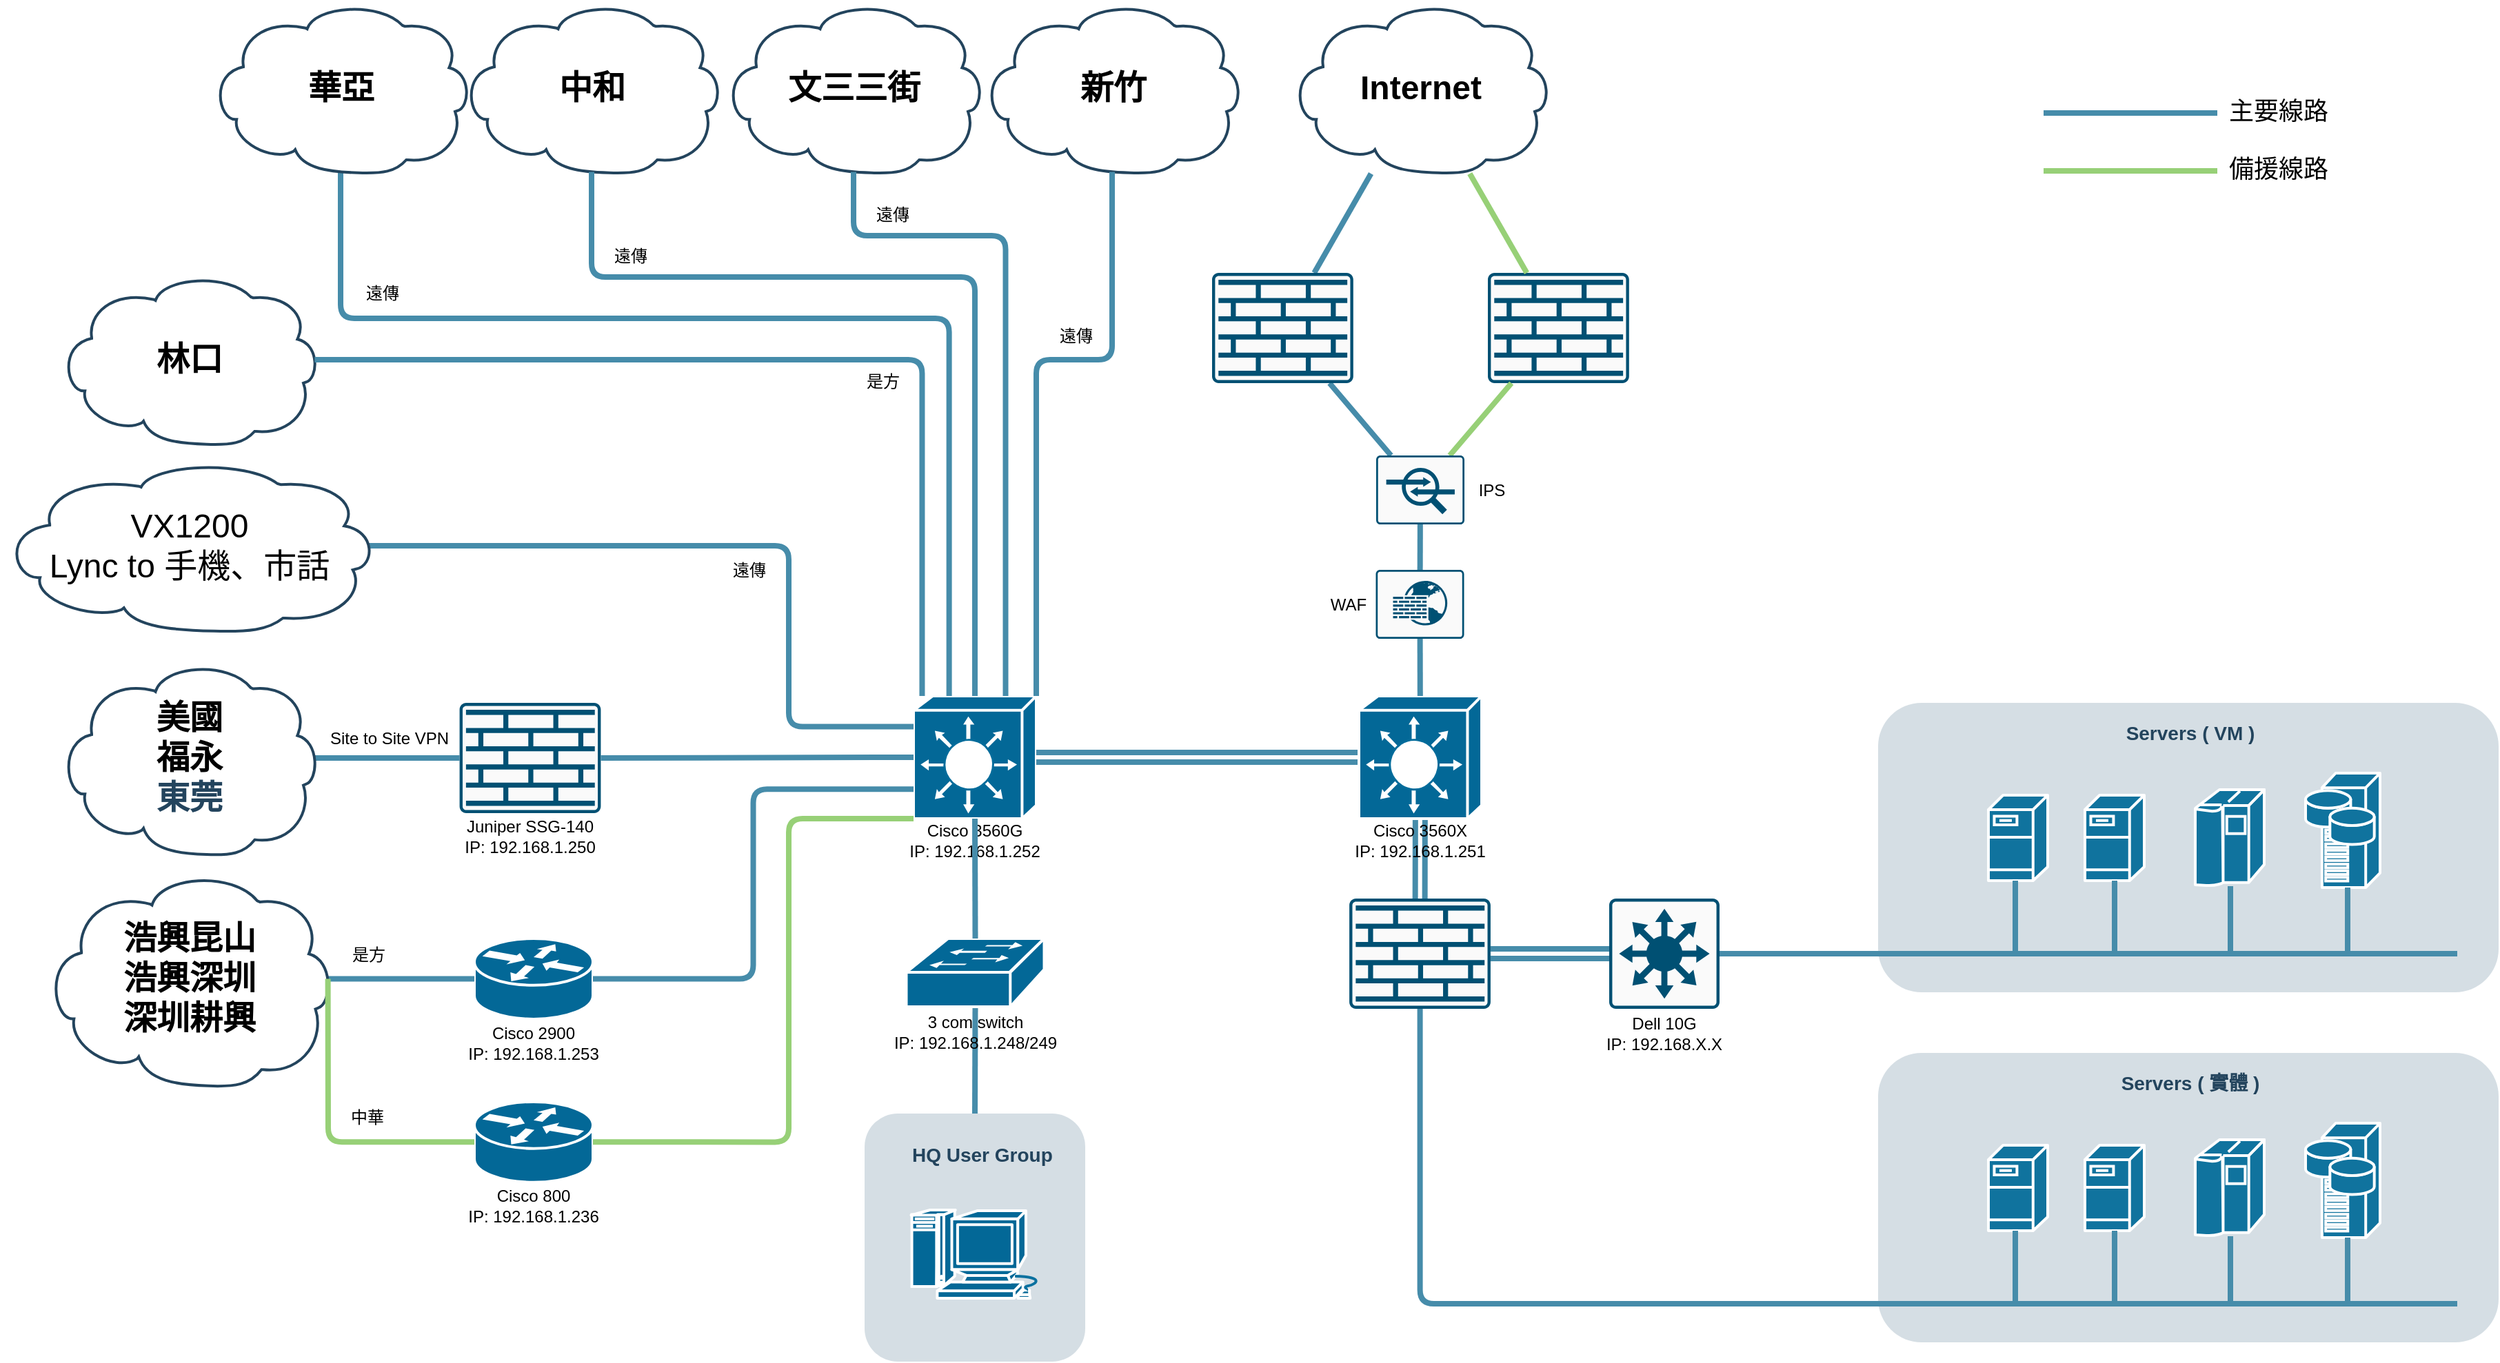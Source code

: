 <mxfile version="21.7.2" type="github">
  <diagram name="第 1 页" id="2Kp2IsGIeOANgpGV9u3z">
    <mxGraphModel dx="1937" dy="-91" grid="1" gridSize="10" guides="1" tooltips="1" connect="1" arrows="1" fold="1" page="1" pageScale="1" pageWidth="827" pageHeight="1169" math="0" shadow="0">
      <root>
        <mxCell id="0" />
        <mxCell id="1" parent="0" />
        <mxCell id="12ae3frHGvqBDCMUcqmj-1" value="" style="group" parent="1" vertex="1" connectable="0">
          <mxGeometry x="1461" y="2403" width="450" height="210" as="geometry" />
        </mxCell>
        <mxCell id="12ae3frHGvqBDCMUcqmj-2" value="" style="rounded=1;whiteSpace=wrap;html=1;strokeColor=none;fillColor=#BAC8D3;fontSize=24;fontColor=#23445D;align=center;opacity=60;" parent="12ae3frHGvqBDCMUcqmj-1" vertex="1">
          <mxGeometry width="450" height="210" as="geometry" />
        </mxCell>
        <mxCell id="12ae3frHGvqBDCMUcqmj-3" value="" style="shape=mxgraph.cisco.servers.fileserver;html=1;dashed=0;fillColor=#10739E;strokeColor=#ffffff;strokeWidth=2;verticalLabelPosition=bottom;verticalAlign=top;fontFamily=Helvetica;fontSize=36;fontColor=#FFB366" parent="12ae3frHGvqBDCMUcqmj-1" vertex="1">
          <mxGeometry x="80" y="67" width="43" height="62" as="geometry" />
        </mxCell>
        <mxCell id="12ae3frHGvqBDCMUcqmj-4" value="" style="shape=mxgraph.cisco.servers.fileserver;html=1;dashed=0;fillColor=#10739E;strokeColor=#ffffff;strokeWidth=2;verticalLabelPosition=bottom;verticalAlign=top;fontFamily=Helvetica;fontSize=36;fontColor=#FFB366" parent="12ae3frHGvqBDCMUcqmj-1" vertex="1">
          <mxGeometry x="150" y="67" width="43" height="62" as="geometry" />
        </mxCell>
        <mxCell id="12ae3frHGvqBDCMUcqmj-5" value="" style="shape=mxgraph.cisco.computers_and_peripherals.ibm_mainframe;html=1;dashed=0;fillColor=#10739E;strokeColor=#ffffff;strokeWidth=2;verticalLabelPosition=bottom;verticalAlign=top;fontFamily=Helvetica;fontSize=36;fontColor=#FFB366" parent="12ae3frHGvqBDCMUcqmj-1" vertex="1">
          <mxGeometry x="230" y="63" width="50" height="70" as="geometry" />
        </mxCell>
        <mxCell id="12ae3frHGvqBDCMUcqmj-6" value="" style="shape=mxgraph.cisco.servers.storage_server;html=1;dashed=0;fillColor=#10739E;strokeColor=#ffffff;strokeWidth=2;verticalLabelPosition=bottom;verticalAlign=top;fontFamily=Helvetica;fontSize=36;fontColor=#FFB366" parent="12ae3frHGvqBDCMUcqmj-1" vertex="1">
          <mxGeometry x="310" y="51" width="54" height="83" as="geometry" />
        </mxCell>
        <mxCell id="12ae3frHGvqBDCMUcqmj-7" value="" style="line;html=1;strokeColor=#468CAA;" parent="12ae3frHGvqBDCMUcqmj-1" vertex="1">
          <mxGeometry x="32" y="177" width="388" height="10" as="geometry" />
        </mxCell>
        <mxCell id="12ae3frHGvqBDCMUcqmj-8" value="" style="edgeStyle=elbowEdgeStyle;elbow=horizontal;endArrow=none;html=1;strokeColor=#468CAA;endFill=0;strokeWidth=4;rounded=1" parent="12ae3frHGvqBDCMUcqmj-1" source="12ae3frHGvqBDCMUcqmj-3" edge="1">
          <mxGeometry width="100" height="100" relative="1" as="geometry">
            <mxPoint x="99" y="140" as="sourcePoint" />
            <mxPoint x="99.278" y="182.083" as="targetPoint" />
          </mxGeometry>
        </mxCell>
        <mxCell id="12ae3frHGvqBDCMUcqmj-9" value="" style="edgeStyle=elbowEdgeStyle;elbow=horizontal;endArrow=none;html=1;strokeColor=#468CAA;endFill=0;strokeWidth=4;rounded=1" parent="12ae3frHGvqBDCMUcqmj-1" source="12ae3frHGvqBDCMUcqmj-4" edge="1">
          <mxGeometry width="100" height="100" relative="1" as="geometry">
            <mxPoint x="171" y="140" as="sourcePoint" />
            <mxPoint x="171.278" y="182.083" as="targetPoint" />
          </mxGeometry>
        </mxCell>
        <mxCell id="12ae3frHGvqBDCMUcqmj-10" value="" style="edgeStyle=elbowEdgeStyle;elbow=horizontal;endArrow=none;html=1;strokeColor=#468CAA;endFill=0;strokeWidth=4;rounded=1" parent="12ae3frHGvqBDCMUcqmj-1" source="12ae3frHGvqBDCMUcqmj-5" edge="1">
          <mxGeometry width="100" height="100" relative="1" as="geometry">
            <mxPoint x="255" y="140" as="sourcePoint" />
            <mxPoint x="255.278" y="182.083" as="targetPoint" />
          </mxGeometry>
        </mxCell>
        <mxCell id="12ae3frHGvqBDCMUcqmj-11" value="" style="edgeStyle=elbowEdgeStyle;elbow=horizontal;endArrow=none;html=1;strokeColor=#468CAA;endFill=0;strokeWidth=4;rounded=1" parent="12ae3frHGvqBDCMUcqmj-1" source="12ae3frHGvqBDCMUcqmj-6" edge="1">
          <mxGeometry width="100" height="100" relative="1" as="geometry">
            <mxPoint x="340" y="140" as="sourcePoint" />
            <mxPoint x="340.278" y="182.083" as="targetPoint" />
          </mxGeometry>
        </mxCell>
        <mxCell id="12ae3frHGvqBDCMUcqmj-12" value="&lt;font color=&quot;#23445d&quot;&gt;Servers ( 實體 )&lt;/font&gt;" style="rounded=1;whiteSpace=wrap;html=1;strokeColor=none;fillColor=none;fontSize=14;fontColor=#742B21;align=center;fontStyle=1" parent="12ae3frHGvqBDCMUcqmj-1" vertex="1">
          <mxGeometry x="155" y="12" width="143" height="19" as="geometry" />
        </mxCell>
        <mxCell id="12ae3frHGvqBDCMUcqmj-13" style="rounded=1;orthogonalLoop=1;jettySize=auto;html=1;exitX=0.5;exitY=0;exitDx=0;exitDy=0;entryX=0.5;entryY=0.98;entryDx=0;entryDy=0;entryPerimeter=0;strokeColor=#468CAA;strokeWidth=4;endArrow=none;endFill=0;" parent="1" source="12ae3frHGvqBDCMUcqmj-60" target="12ae3frHGvqBDCMUcqmj-56" edge="1">
          <mxGeometry relative="1" as="geometry" />
        </mxCell>
        <mxCell id="12ae3frHGvqBDCMUcqmj-14" value="" style="group" parent="1" vertex="1" connectable="0">
          <mxGeometry x="431.0" y="2149" width="105" height="112" as="geometry" />
        </mxCell>
        <mxCell id="12ae3frHGvqBDCMUcqmj-15" value="" style="sketch=0;points=[[0.015,0.015,0],[0.985,0.015,0],[0.985,0.985,0],[0.015,0.985,0],[0.25,0,0],[0.5,0,0],[0.75,0,0],[1,0.25,0],[1,0.5,0],[1,0.75,0],[0.75,1,0],[0.5,1,0],[0.25,1,0],[0,0.75,0],[0,0.5,0],[0,0.25,0]];verticalLabelPosition=bottom;html=1;verticalAlign=top;aspect=fixed;align=center;pointerEvents=1;shape=mxgraph.cisco19.rect;prIcon=firewall;fillColor=#FAFAFA;strokeColor=#005073;" parent="12ae3frHGvqBDCMUcqmj-14" vertex="1">
          <mxGeometry x="1.3" width="102.4" height="80" as="geometry" />
        </mxCell>
        <mxCell id="12ae3frHGvqBDCMUcqmj-16" value="Juniper SSG-140&lt;br&gt;IP: 192.168.1.250" style="text;html=1;strokeColor=none;fillColor=none;align=center;verticalAlign=middle;whiteSpace=wrap;rounded=0;" parent="12ae3frHGvqBDCMUcqmj-14" vertex="1">
          <mxGeometry y="82" width="105" height="30" as="geometry" />
        </mxCell>
        <mxCell id="12ae3frHGvqBDCMUcqmj-17" value="" style="group;points=[[0,0,0,0,0],[0,0.25,0,0,0],[0,0.5,0,0,0],[0,0.75,0,0,0],[0,1,0,0,0],[0.25,0,0,0,0],[0.25,1,0,0,0],[0.5,0,0,0,0],[0.5,1,0,0,0],[0.75,0,0,0,0],[0.75,1,0,0,0],[1,0,0,0,0],[1,0.25,0,0,0],[1,0.5,0,0,0],[1,0.75,0,0,0],[1,1,0,0,0]];" parent="1" vertex="1" connectable="0">
          <mxGeometry x="751" y="2144" width="110" height="120" as="geometry" />
        </mxCell>
        <mxCell id="12ae3frHGvqBDCMUcqmj-18" value="" style="shape=mxgraph.cisco.switches.layer_3_switch;sketch=0;html=1;pointerEvents=1;dashed=0;fillColor=#036897;strokeColor=#ffffff;strokeWidth=2;verticalLabelPosition=bottom;verticalAlign=top;align=center;outlineConnect=0;aspect=fixed;points=[[0,0.25,0,0,0],[0,0.5,0,0,0],[0,0.76,0,0,0],[0,1,0,0,0],[0.07,0,0,0,0],[0.29,0,0,0,0],[0.5,0,0,0,0],[0.5,1,0,0,0],[0.75,0,0,0,0],[0.95,0.94,0,0,0],[1,0,0,0,0],[1,0.5,0,0,0]];" parent="12ae3frHGvqBDCMUcqmj-17" vertex="1">
          <mxGeometry x="10.5" width="89" height="89" as="geometry" />
        </mxCell>
        <mxCell id="12ae3frHGvqBDCMUcqmj-19" value="Cisco 3560G&lt;br&gt;IP: 192.168.1.252" style="text;html=1;strokeColor=none;fillColor=none;align=center;verticalAlign=middle;whiteSpace=wrap;rounded=0;" parent="12ae3frHGvqBDCMUcqmj-17" vertex="1">
          <mxGeometry y="90" width="110" height="30" as="geometry" />
        </mxCell>
        <mxCell id="12ae3frHGvqBDCMUcqmj-20" style="rounded=1;orthogonalLoop=1;jettySize=auto;html=1;exitX=1;exitY=0.5;exitDx=0;exitDy=0;exitPerimeter=0;entryX=0;entryY=0.5;entryDx=0;entryDy=0;entryPerimeter=0;strokeColor=#468CAA;endArrow=none;endFill=0;strokeWidth=4;" parent="1" source="12ae3frHGvqBDCMUcqmj-15" target="12ae3frHGvqBDCMUcqmj-18" edge="1">
          <mxGeometry relative="1" as="geometry" />
        </mxCell>
        <mxCell id="12ae3frHGvqBDCMUcqmj-21" value="" style="group" parent="1" vertex="1" connectable="0">
          <mxGeometry x="1261" y="2291" width="90" height="113" as="geometry" />
        </mxCell>
        <mxCell id="12ae3frHGvqBDCMUcqmj-22" value="" style="sketch=0;points=[[0.015,0.015,0],[0.985,0.015,0],[0.985,0.985,0],[0.015,0.985,0],[0.25,0,0],[0.5,0,0],[0.75,0,0],[1,0.25,0],[1,0.5,0],[1,0.75,0],[0.75,1,0],[0.5,1,0],[0.25,1,0],[0,0.75,0],[0,0.5,0],[0,0.25,0]];verticalLabelPosition=bottom;html=1;verticalAlign=top;aspect=fixed;align=center;pointerEvents=1;shape=mxgraph.cisco19.rect;prIcon=l3_switch;fillColor=#FAFAFA;strokeColor=#005073;" parent="12ae3frHGvqBDCMUcqmj-21" vertex="1">
          <mxGeometry x="5" width="80" height="80" as="geometry" />
        </mxCell>
        <mxCell id="12ae3frHGvqBDCMUcqmj-23" value="Dell 10G&lt;br&gt;IP: 192.168.X.X" style="text;html=1;strokeColor=none;fillColor=none;align=center;verticalAlign=middle;whiteSpace=wrap;rounded=0;" parent="12ae3frHGvqBDCMUcqmj-21" vertex="1">
          <mxGeometry y="83" width="90" height="30" as="geometry" />
        </mxCell>
        <mxCell id="12ae3frHGvqBDCMUcqmj-24" style="rounded=1;orthogonalLoop=1;jettySize=auto;html=1;exitX=1;exitY=0.5;exitDx=0;exitDy=0;exitPerimeter=0;entryX=0;entryY=0.5;entryDx=0;entryDy=0;entryPerimeter=0;strokeWidth=4;strokeColor=#468CAA;endArrow=none;endFill=0;shape=link;" parent="1" source="12ae3frHGvqBDCMUcqmj-18" target="12ae3frHGvqBDCMUcqmj-64" edge="1">
          <mxGeometry relative="1" as="geometry" />
        </mxCell>
        <mxCell id="12ae3frHGvqBDCMUcqmj-25" style="rounded=1;orthogonalLoop=1;jettySize=auto;html=1;entryX=0;entryY=0.5;entryDx=0;entryDy=0;entryPerimeter=0;strokeColor=#468CAA;strokeWidth=4;endArrow=none;endFill=0;shape=link;" parent="1" source="32F1X-aTJd1vsy1VrPfG-17" target="12ae3frHGvqBDCMUcqmj-22" edge="1">
          <mxGeometry relative="1" as="geometry" />
        </mxCell>
        <mxCell id="12ae3frHGvqBDCMUcqmj-26" value="" style="group" parent="1" vertex="1" connectable="0">
          <mxGeometry x="436" y="2320" width="100" height="149.44" as="geometry" />
        </mxCell>
        <mxCell id="12ae3frHGvqBDCMUcqmj-27" value="" style="shape=mxgraph.cisco.routers.router;sketch=0;html=1;pointerEvents=1;dashed=0;fillColor=#036897;strokeColor=#ffffff;strokeWidth=2;verticalLabelPosition=bottom;verticalAlign=top;align=center;outlineConnect=0;aspect=fixed;" parent="12ae3frHGvqBDCMUcqmj-26" vertex="1">
          <mxGeometry x="7" width="86" height="58.44" as="geometry" />
        </mxCell>
        <mxCell id="12ae3frHGvqBDCMUcqmj-28" value="Cisco 2900&lt;br&gt;IP: 192.168.1.253" style="text;html=1;strokeColor=none;fillColor=none;align=center;verticalAlign=middle;whiteSpace=wrap;rounded=0;" parent="12ae3frHGvqBDCMUcqmj-26" vertex="1">
          <mxGeometry y="61" width="100" height="30" as="geometry" />
        </mxCell>
        <mxCell id="eVyLxdBei2JVoM4hP0GL-2" value="" style="group" parent="12ae3frHGvqBDCMUcqmj-26" vertex="1" connectable="0">
          <mxGeometry y="118.44" width="100" height="91" as="geometry" />
        </mxCell>
        <mxCell id="eVyLxdBei2JVoM4hP0GL-3" value="" style="shape=mxgraph.cisco.routers.router;sketch=0;html=1;pointerEvents=1;dashed=0;fillColor=#036897;strokeColor=#ffffff;strokeWidth=2;verticalLabelPosition=bottom;verticalAlign=top;align=center;outlineConnect=0;aspect=fixed;" parent="eVyLxdBei2JVoM4hP0GL-2" vertex="1">
          <mxGeometry x="7" width="86" height="58.44" as="geometry" />
        </mxCell>
        <mxCell id="eVyLxdBei2JVoM4hP0GL-4" value="Cisco 800&lt;br&gt;IP: 192.168.1.236" style="text;html=1;strokeColor=none;fillColor=none;align=center;verticalAlign=middle;whiteSpace=wrap;rounded=0;" parent="eVyLxdBei2JVoM4hP0GL-2" vertex="1">
          <mxGeometry y="61" width="100" height="30" as="geometry" />
        </mxCell>
        <mxCell id="12ae3frHGvqBDCMUcqmj-32" style="rounded=1;orthogonalLoop=1;jettySize=auto;html=1;exitX=1;exitY=0.5;exitDx=0;exitDy=0;exitPerimeter=0;entryX=0;entryY=0.76;entryDx=0;entryDy=0;entryPerimeter=0;strokeColor=#468CAA;strokeWidth=4;endArrow=none;endFill=0;edgeStyle=orthogonalEdgeStyle;" parent="1" source="12ae3frHGvqBDCMUcqmj-27" target="12ae3frHGvqBDCMUcqmj-18" edge="1">
          <mxGeometry relative="1" as="geometry" />
        </mxCell>
        <mxCell id="12ae3frHGvqBDCMUcqmj-33" style="rounded=1;orthogonalLoop=1;jettySize=auto;html=1;endArrow=none;endFill=0;strokeWidth=4;strokeColor=#468CAA;" parent="1" source="32F1X-aTJd1vsy1VrPfG-1" target="32F1X-aTJd1vsy1VrPfG-6" edge="1">
          <mxGeometry relative="1" as="geometry">
            <mxPoint x="1023.75" y="2017" as="sourcePoint" />
          </mxGeometry>
        </mxCell>
        <mxCell id="12ae3frHGvqBDCMUcqmj-34" value="" style="group" parent="1" vertex="1" connectable="0">
          <mxGeometry x="1461" y="2149" width="450" height="210" as="geometry" />
        </mxCell>
        <mxCell id="12ae3frHGvqBDCMUcqmj-35" value="" style="rounded=1;whiteSpace=wrap;html=1;strokeColor=none;fillColor=#BAC8D3;fontSize=24;fontColor=#23445D;align=center;opacity=60;" parent="12ae3frHGvqBDCMUcqmj-34" vertex="1">
          <mxGeometry width="450" height="210" as="geometry" />
        </mxCell>
        <mxCell id="12ae3frHGvqBDCMUcqmj-36" value="" style="shape=mxgraph.cisco.servers.fileserver;html=1;dashed=0;fillColor=#10739E;strokeColor=#ffffff;strokeWidth=2;verticalLabelPosition=bottom;verticalAlign=top;fontFamily=Helvetica;fontSize=36;fontColor=#FFB366" parent="12ae3frHGvqBDCMUcqmj-34" vertex="1">
          <mxGeometry x="80" y="67" width="43" height="62" as="geometry" />
        </mxCell>
        <mxCell id="12ae3frHGvqBDCMUcqmj-37" value="" style="shape=mxgraph.cisco.servers.fileserver;html=1;dashed=0;fillColor=#10739E;strokeColor=#ffffff;strokeWidth=2;verticalLabelPosition=bottom;verticalAlign=top;fontFamily=Helvetica;fontSize=36;fontColor=#FFB366" parent="12ae3frHGvqBDCMUcqmj-34" vertex="1">
          <mxGeometry x="150" y="67" width="43" height="62" as="geometry" />
        </mxCell>
        <mxCell id="12ae3frHGvqBDCMUcqmj-38" value="" style="shape=mxgraph.cisco.computers_and_peripherals.ibm_mainframe;html=1;dashed=0;fillColor=#10739E;strokeColor=#ffffff;strokeWidth=2;verticalLabelPosition=bottom;verticalAlign=top;fontFamily=Helvetica;fontSize=36;fontColor=#FFB366" parent="12ae3frHGvqBDCMUcqmj-34" vertex="1">
          <mxGeometry x="230" y="63" width="50" height="70" as="geometry" />
        </mxCell>
        <mxCell id="12ae3frHGvqBDCMUcqmj-39" value="" style="shape=mxgraph.cisco.servers.storage_server;html=1;dashed=0;fillColor=#10739E;strokeColor=#ffffff;strokeWidth=2;verticalLabelPosition=bottom;verticalAlign=top;fontFamily=Helvetica;fontSize=36;fontColor=#FFB366" parent="12ae3frHGvqBDCMUcqmj-34" vertex="1">
          <mxGeometry x="310" y="51" width="54" height="83" as="geometry" />
        </mxCell>
        <mxCell id="12ae3frHGvqBDCMUcqmj-40" value="" style="line;html=1;strokeColor=#468CAA;" parent="12ae3frHGvqBDCMUcqmj-34" vertex="1">
          <mxGeometry x="32" y="177" width="388" height="10" as="geometry" />
        </mxCell>
        <mxCell id="12ae3frHGvqBDCMUcqmj-41" value="" style="edgeStyle=elbowEdgeStyle;elbow=horizontal;endArrow=none;html=1;strokeColor=#468CAA;endFill=0;strokeWidth=4;rounded=1" parent="12ae3frHGvqBDCMUcqmj-34" source="12ae3frHGvqBDCMUcqmj-36" edge="1">
          <mxGeometry width="100" height="100" relative="1" as="geometry">
            <mxPoint x="99" y="140" as="sourcePoint" />
            <mxPoint x="99.278" y="182.083" as="targetPoint" />
          </mxGeometry>
        </mxCell>
        <mxCell id="12ae3frHGvqBDCMUcqmj-42" value="" style="edgeStyle=elbowEdgeStyle;elbow=horizontal;endArrow=none;html=1;strokeColor=#468CAA;endFill=0;strokeWidth=4;rounded=1" parent="12ae3frHGvqBDCMUcqmj-34" source="12ae3frHGvqBDCMUcqmj-37" edge="1">
          <mxGeometry width="100" height="100" relative="1" as="geometry">
            <mxPoint x="171" y="140" as="sourcePoint" />
            <mxPoint x="171.278" y="182.083" as="targetPoint" />
          </mxGeometry>
        </mxCell>
        <mxCell id="12ae3frHGvqBDCMUcqmj-43" value="" style="edgeStyle=elbowEdgeStyle;elbow=horizontal;endArrow=none;html=1;strokeColor=#468CAA;endFill=0;strokeWidth=4;rounded=1" parent="12ae3frHGvqBDCMUcqmj-34" source="12ae3frHGvqBDCMUcqmj-38" edge="1">
          <mxGeometry width="100" height="100" relative="1" as="geometry">
            <mxPoint x="255" y="140" as="sourcePoint" />
            <mxPoint x="255.278" y="182.083" as="targetPoint" />
          </mxGeometry>
        </mxCell>
        <mxCell id="12ae3frHGvqBDCMUcqmj-44" value="" style="edgeStyle=elbowEdgeStyle;elbow=horizontal;endArrow=none;html=1;strokeColor=#468CAA;endFill=0;strokeWidth=4;rounded=1" parent="12ae3frHGvqBDCMUcqmj-34" source="12ae3frHGvqBDCMUcqmj-39" edge="1">
          <mxGeometry width="100" height="100" relative="1" as="geometry">
            <mxPoint x="340" y="140" as="sourcePoint" />
            <mxPoint x="340.278" y="182.083" as="targetPoint" />
          </mxGeometry>
        </mxCell>
        <mxCell id="12ae3frHGvqBDCMUcqmj-45" value="&lt;font color=&quot;#23445d&quot;&gt;Servers ( VM )&lt;/font&gt;" style="rounded=1;whiteSpace=wrap;html=1;strokeColor=none;fillColor=none;fontSize=14;fontColor=#742B21;align=center;fontStyle=1" parent="12ae3frHGvqBDCMUcqmj-34" vertex="1">
          <mxGeometry x="155" y="12" width="143" height="19" as="geometry" />
        </mxCell>
        <mxCell id="12ae3frHGvqBDCMUcqmj-46" style="rounded=1;orthogonalLoop=1;jettySize=auto;html=1;entryX=0;entryY=0.5;entryDx=0;entryDy=0;entryPerimeter=0;strokeWidth=4;strokeColor=#468CAA;edgeStyle=orthogonalEdgeStyle;endArrow=none;endFill=0;" parent="1" source="12ae3frHGvqBDCMUcqmj-22" target="12ae3frHGvqBDCMUcqmj-40" edge="1">
          <mxGeometry relative="1" as="geometry" />
        </mxCell>
        <mxCell id="12ae3frHGvqBDCMUcqmj-47" style="rounded=1;orthogonalLoop=1;jettySize=auto;html=1;entryX=0.29;entryY=0;entryDx=0;entryDy=0;entryPerimeter=0;strokeColor=#468CAA;strokeWidth=4;endArrow=none;endFill=0;exitX=0.5;exitY=0.99;exitDx=0;exitDy=0;exitPerimeter=0;edgeStyle=elbowEdgeStyle;elbow=vertical;" parent="1" source="FHWAyMyx4tsviVWadhPC-7" target="12ae3frHGvqBDCMUcqmj-18" edge="1">
          <mxGeometry relative="1" as="geometry">
            <mxPoint x="791" y="1850" as="sourcePoint" />
            <Array as="points">
              <mxPoint x="631" y="1870" />
            </Array>
          </mxGeometry>
        </mxCell>
        <mxCell id="12ae3frHGvqBDCMUcqmj-49" value="&lt;p style=&quot;margin-top: 0pt; margin-bottom: 0pt; margin-left: 0in; direction: ltr; unicode-bidi: embed; word-break: normal; font-size: 23px;&quot;&gt;&lt;/p&gt;&lt;p style=&quot;margin-top: 0pt; margin-bottom: 0pt; margin-left: 0in; direction: ltr; unicode-bidi: embed; word-break: normal;&quot;&gt;&lt;span style=&quot;background-color: initial; font-size: 18pt; color: rgb(0, 0, 0);&quot;&gt;林口&lt;/span&gt;&lt;br&gt;&lt;/p&gt;" style="shape=mxgraph.cisco.storage.cloud;html=1;dashed=0;strokeColor=#23445D;fillColor=#ffffff;strokeWidth=2;fontFamily=Helvetica;fontSize=24;fontColor=#23445D;align=center;fontStyle=1" parent="1" vertex="1">
          <mxGeometry x="141" y="1837" width="190" height="125" as="geometry" />
        </mxCell>
        <mxCell id="12ae3frHGvqBDCMUcqmj-50" style="rounded=1;orthogonalLoop=1;jettySize=auto;html=1;entryX=0.98;entryY=0.5;entryDx=0;entryDy=0;entryPerimeter=0;strokeColor=#468CAA;strokeWidth=4;endArrow=none;endFill=0;exitX=0.07;exitY=0;exitDx=0;exitDy=0;exitPerimeter=0;edgeStyle=elbowEdgeStyle;elbow=vertical;" parent="1" edge="1">
          <mxGeometry relative="1" as="geometry">
            <mxPoint x="767.73" y="2144" as="sourcePoint" />
            <mxPoint x="327.2" y="1899.5" as="targetPoint" />
            <Array as="points">
              <mxPoint x="561" y="1900" />
            </Array>
          </mxGeometry>
        </mxCell>
        <mxCell id="12ae3frHGvqBDCMUcqmj-51" value="&lt;p style=&quot;margin-top: 0pt; margin-bottom: 0pt; margin-left: 0in; direction: ltr; unicode-bidi: embed; word-break: normal; font-size: 24px;&quot;&gt;&lt;br&gt;&lt;/p&gt;" style="text;html=1;align=center;verticalAlign=middle;resizable=0;points=[];autosize=1;strokeColor=none;fillColor=none;" parent="1" vertex="1">
          <mxGeometry x="810.5" y="2320" width="20" height="40" as="geometry" />
        </mxCell>
        <mxCell id="12ae3frHGvqBDCMUcqmj-52" style="rounded=1;orthogonalLoop=1;jettySize=auto;html=1;strokeColor=#468CAA;strokeWidth=4;endArrow=none;endFill=0;shape=link;" parent="1" source="32F1X-aTJd1vsy1VrPfG-17" target="12ae3frHGvqBDCMUcqmj-64" edge="1">
          <mxGeometry relative="1" as="geometry">
            <mxPoint x="1211" y="2310" as="sourcePoint" />
          </mxGeometry>
        </mxCell>
        <mxCell id="12ae3frHGvqBDCMUcqmj-53" style="rounded=1;orthogonalLoop=1;jettySize=auto;html=1;exitX=0.98;exitY=0.5;exitDx=0;exitDy=0;exitPerimeter=0;strokeColor=#468CAA;strokeWidth=4;endArrow=none;endFill=0;edgeStyle=orthogonalEdgeStyle;entryX=0;entryY=0.25;entryDx=0;entryDy=0;entryPerimeter=0;" parent="1" source="12ae3frHGvqBDCMUcqmj-54" target="12ae3frHGvqBDCMUcqmj-18" edge="1">
          <mxGeometry relative="1" as="geometry">
            <mxPoint x="661" y="2130" as="targetPoint" />
            <Array as="points">
              <mxPoint x="671" y="2035" />
              <mxPoint x="671" y="2166" />
            </Array>
          </mxGeometry>
        </mxCell>
        <mxCell id="12ae3frHGvqBDCMUcqmj-54" value="&lt;p style=&quot;margin-top: 0pt; margin-bottom: 0pt; margin-left: 0in; direction: ltr; unicode-bidi: embed; word-break: normal; font-size: 23px;&quot;&gt;&lt;/p&gt;&lt;p style=&quot;border-color: var(--border-color); color: rgb(0, 0, 0); font-weight: 400; margin-top: 0pt; margin-bottom: 0pt; margin-left: 0in; direction: ltr; unicode-bidi: embed; word-break: normal;&quot;&gt;&lt;font style=&quot;border-color: var(--border-color);&quot;&gt;VX1200&lt;/font&gt;&lt;/p&gt;&lt;p style=&quot;border-color: var(--border-color); color: rgb(0, 0, 0); font-weight: 400; margin-top: 0pt; margin-bottom: 0pt; margin-left: 0in; direction: ltr; unicode-bidi: embed; word-break: normal;&quot;&gt;&lt;font style=&quot;border-color: var(--border-color);&quot;&gt;Lync to&amp;nbsp;&lt;span style=&quot;border-color: var(--border-color); font-family: 微軟正黑體;&quot;&gt;手機、市話&lt;/span&gt;&lt;/font&gt;&lt;/p&gt;" style="shape=mxgraph.cisco.storage.cloud;html=1;dashed=0;strokeColor=#23445D;fillColor=#ffffff;strokeWidth=2;fontFamily=Helvetica;fontSize=24;fontColor=#23445D;align=center;fontStyle=1" parent="1" vertex="1">
          <mxGeometry x="100" y="1972.5" width="272" height="125" as="geometry" />
        </mxCell>
        <mxCell id="12ae3frHGvqBDCMUcqmj-55" value="" style="group" parent="1" vertex="1" connectable="0">
          <mxGeometry x="744" y="2320" width="124.5" height="83" as="geometry" />
        </mxCell>
        <mxCell id="12ae3frHGvqBDCMUcqmj-56" value="" style="shape=mxgraph.cisco.switches.workgroup_switch;sketch=0;html=1;pointerEvents=1;dashed=0;fillColor=#036897;strokeColor=#ffffff;strokeWidth=2;verticalLabelPosition=bottom;verticalAlign=top;align=center;outlineConnect=0;aspect=fixed;" parent="12ae3frHGvqBDCMUcqmj-55" vertex="1">
          <mxGeometry x="12.25" width="100" height="49.5" as="geometry" />
        </mxCell>
        <mxCell id="12ae3frHGvqBDCMUcqmj-57" value="3 com switch&lt;br style=&quot;font-size: 12px;&quot;&gt;IP: 192.168.1.248/249" style="text;html=1;strokeColor=none;fillColor=none;align=center;verticalAlign=middle;whiteSpace=wrap;rounded=0;fontSize=12;" parent="12ae3frHGvqBDCMUcqmj-55" vertex="1">
          <mxGeometry y="53" width="124.5" height="30" as="geometry" />
        </mxCell>
        <mxCell id="12ae3frHGvqBDCMUcqmj-58" style="rounded=1;orthogonalLoop=1;jettySize=auto;html=1;exitX=0.5;exitY=0;exitDx=0;exitDy=0;exitPerimeter=0;entryX=0.5;entryY=1;entryDx=0;entryDy=0;entryPerimeter=0;strokeColor=#468CAA;strokeWidth=4;endArrow=none;endFill=0;" parent="1" source="12ae3frHGvqBDCMUcqmj-56" target="12ae3frHGvqBDCMUcqmj-18" edge="1">
          <mxGeometry relative="1" as="geometry" />
        </mxCell>
        <mxCell id="12ae3frHGvqBDCMUcqmj-59" value="" style="group" parent="1" vertex="1" connectable="0">
          <mxGeometry x="726" y="2447" width="160" height="180" as="geometry" />
        </mxCell>
        <mxCell id="12ae3frHGvqBDCMUcqmj-60" value="" style="rounded=1;whiteSpace=wrap;html=1;strokeColor=none;fillColor=#BAC8D3;fontSize=24;fontColor=#23445D;align=center;opacity=60;" parent="12ae3frHGvqBDCMUcqmj-59" vertex="1">
          <mxGeometry width="160" height="180" as="geometry" />
        </mxCell>
        <mxCell id="12ae3frHGvqBDCMUcqmj-61" value="&lt;font color=&quot;#23445d&quot;&gt;&amp;nbsp;HQ User Group&lt;/font&gt;" style="rounded=1;whiteSpace=wrap;html=1;strokeColor=none;fillColor=none;fontSize=14;fontColor=#742B21;align=center;fontStyle=1" parent="12ae3frHGvqBDCMUcqmj-59" vertex="1">
          <mxGeometry x="11.75" y="20" width="143" height="19" as="geometry" />
        </mxCell>
        <mxCell id="12ae3frHGvqBDCMUcqmj-62" value="" style="shape=mxgraph.cisco.computers_and_peripherals.macintosh;sketch=0;html=1;pointerEvents=1;dashed=0;fillColor=#036897;strokeColor=#ffffff;strokeWidth=2;verticalLabelPosition=bottom;verticalAlign=top;align=center;outlineConnect=0;" parent="12ae3frHGvqBDCMUcqmj-59" vertex="1">
          <mxGeometry x="33.75" y="70" width="99" height="64" as="geometry" />
        </mxCell>
        <mxCell id="12ae3frHGvqBDCMUcqmj-63" value="" style="group" parent="1" vertex="1" connectable="0">
          <mxGeometry x="1074" y="2144" width="110" height="120" as="geometry" />
        </mxCell>
        <mxCell id="12ae3frHGvqBDCMUcqmj-64" value="" style="shape=mxgraph.cisco.switches.layer_3_switch;sketch=0;html=1;pointerEvents=1;dashed=0;fillColor=#036897;strokeColor=#ffffff;strokeWidth=2;verticalLabelPosition=bottom;verticalAlign=top;align=center;outlineConnect=0;aspect=fixed;" parent="12ae3frHGvqBDCMUcqmj-63" vertex="1">
          <mxGeometry x="10.5" width="89" height="89" as="geometry" />
        </mxCell>
        <mxCell id="12ae3frHGvqBDCMUcqmj-65" value="Cisco 3560X&lt;br&gt;IP: 192.168.1.251" style="text;html=1;strokeColor=none;fillColor=none;align=center;verticalAlign=middle;whiteSpace=wrap;rounded=0;" parent="12ae3frHGvqBDCMUcqmj-63" vertex="1">
          <mxGeometry y="90" width="110" height="30" as="geometry" />
        </mxCell>
        <mxCell id="12ae3frHGvqBDCMUcqmj-66" style="rounded=1;orthogonalLoop=1;jettySize=auto;html=1;exitX=0.98;exitY=0.5;exitDx=0;exitDy=0;exitPerimeter=0;entryX=0;entryY=0.5;entryDx=0;entryDy=0;entryPerimeter=0;strokeColor=#468CAA;strokeWidth=4;endArrow=none;endFill=0;" parent="1" source="12ae3frHGvqBDCMUcqmj-67" target="12ae3frHGvqBDCMUcqmj-15" edge="1">
          <mxGeometry relative="1" as="geometry" />
        </mxCell>
        <mxCell id="12ae3frHGvqBDCMUcqmj-67" value="&lt;p style=&quot;margin-top: 0pt; margin-bottom: 0pt; margin-left: 0in; direction: ltr; unicode-bidi: embed; word-break: normal; font-size: 23px;&quot;&gt;&lt;/p&gt;&lt;p style=&quot;margin-top: 0pt; margin-bottom: 0pt; margin-left: 0in; direction: ltr; unicode-bidi: embed; word-break: normal;&quot;&gt;&lt;span style=&quot;font-size: 18pt; color: rgb(0, 0, 0); background-color: initial;&quot;&gt;美國&lt;/span&gt;&lt;br&gt;&lt;/p&gt;&lt;p style=&quot;margin-top: 0pt; margin-bottom: 0pt; margin-left: 0in; direction: ltr; unicode-bidi: embed; word-break: normal;&quot;&gt;&lt;span style=&quot;color: rgb(0, 0, 0); font-size: 18pt; background-color: initial;&quot;&gt;福永&lt;/span&gt;&lt;font color=&quot;#000000&quot;&gt;&lt;br&gt;&lt;/font&gt;&lt;/p&gt;&lt;p style=&quot;margin-top: 0pt; margin-bottom: 0pt; margin-left: 0in; direction: ltr; unicode-bidi: embed; word-break: normal;&quot;&gt;東莞&lt;span style=&quot;color: rgb(0, 0, 0); font-size: 18pt; background-color: initial;&quot;&gt;&lt;br&gt;&lt;/span&gt;&lt;/p&gt;" style="shape=mxgraph.cisco.storage.cloud;html=1;dashed=0;strokeColor=#23445D;fillColor=#ffffff;strokeWidth=2;fontFamily=Helvetica;fontSize=24;fontColor=#23445D;align=center;fontStyle=1" parent="1" vertex="1">
          <mxGeometry x="141" y="2118.25" width="190" height="141.5" as="geometry" />
        </mxCell>
        <mxCell id="12ae3frHGvqBDCMUcqmj-68" style="rounded=1;orthogonalLoop=1;jettySize=auto;html=1;exitX=0.98;exitY=0.5;exitDx=0;exitDy=0;exitPerimeter=0;entryX=0;entryY=0.5;entryDx=0;entryDy=0;entryPerimeter=0;endArrow=none;endFill=0;strokeColor=#468CAA;strokeWidth=4;" parent="1" source="12ae3frHGvqBDCMUcqmj-69" target="12ae3frHGvqBDCMUcqmj-27" edge="1">
          <mxGeometry relative="1" as="geometry" />
        </mxCell>
        <mxCell id="12ae3frHGvqBDCMUcqmj-69" value="&lt;p style=&quot;margin-top: 0pt; margin-bottom: 0pt; margin-left: 0in; direction: ltr; unicode-bidi: embed; word-break: normal; font-size: 23px;&quot;&gt;&lt;/p&gt;&lt;p style=&quot;margin-top: 0pt; margin-bottom: 0pt; margin-left: 0in; direction: ltr; unicode-bidi: embed; word-break: normal;&quot;&gt;&lt;font style=&quot;background-color: initial;&quot; color=&quot;#000000&quot;&gt;&lt;span style=&quot;font-size: 18pt; font-family: 微軟正黑體;&quot;&gt;浩興昆山&lt;/span&gt;&lt;/font&gt;&lt;br&gt;&lt;/p&gt;&lt;p style=&quot;margin-top: 0pt; margin-bottom: 0pt; margin-left: 0in; direction: ltr; unicode-bidi: embed; word-break: normal;&quot;&gt;&lt;span style=&quot;font-family: 微軟正黑體; font-size: 18pt; color: rgb(0, 0, 0); background-color: initial;&quot;&gt;浩興深圳&lt;/span&gt;&lt;/p&gt;&lt;p style=&quot;margin-top: 0pt; margin-bottom: 0pt; margin-left: 0in; direction: ltr; unicode-bidi: embed; word-break: normal;&quot;&gt;&lt;span style=&quot;color: rgb(0, 0, 0); background-color: initial; font-size: 18pt; font-family: 微軟正黑體;&quot;&gt;深圳耕興&lt;/span&gt;&lt;br&gt;&lt;/p&gt;" style="shape=mxgraph.cisco.storage.cloud;html=1;dashed=0;strokeColor=#23445D;fillColor=#ffffff;strokeWidth=2;fontFamily=Helvetica;fontSize=24;fontColor=#23445D;align=center;fontStyle=1" parent="1" vertex="1">
          <mxGeometry x="131" y="2270.73" width="210" height="156.97" as="geometry" />
        </mxCell>
        <mxCell id="12ae3frHGvqBDCMUcqmj-72" value="&lt;p style=&quot;margin-top: 0pt; margin-bottom: 0pt; margin-left: 0in; direction: ltr; unicode-bidi: embed; word-break: normal; font-size: 23px;&quot;&gt;&lt;/p&gt;&lt;p style=&quot;margin-top: 0pt; margin-bottom: 0pt; margin-left: 0in; direction: ltr; unicode-bidi: embed; word-break: normal;&quot;&gt;&lt;font color=&quot;#000000&quot;&gt;Internet&lt;/font&gt;&lt;/p&gt;" style="shape=mxgraph.cisco.storage.cloud;html=1;dashed=0;strokeColor=#23445D;fillColor=#ffffff;strokeWidth=2;fontFamily=Helvetica;fontSize=24;fontColor=#23445D;align=center;fontStyle=1" parent="1" vertex="1">
          <mxGeometry x="1034" y="1640" width="190" height="125" as="geometry" />
        </mxCell>
        <mxCell id="12ae3frHGvqBDCMUcqmj-77" style="rounded=1;orthogonalLoop=1;jettySize=auto;html=1;endArrow=none;endFill=0;strokeColor=#468CAA;strokeWidth=4;" parent="1" source="32F1X-aTJd1vsy1VrPfG-1" target="12ae3frHGvqBDCMUcqmj-72" edge="1">
          <mxGeometry relative="1" as="geometry">
            <mxPoint x="1829.8" y="1972.21" as="sourcePoint" />
          </mxGeometry>
        </mxCell>
        <mxCell id="eVyLxdBei2JVoM4hP0GL-5" style="rounded=1;orthogonalLoop=1;jettySize=auto;html=1;exitX=1;exitY=0.5;exitDx=0;exitDy=0;exitPerimeter=0;strokeColor=#97D077;strokeWidth=4;endArrow=none;endFill=0;edgeStyle=orthogonalEdgeStyle;entryX=0;entryY=1;entryDx=0;entryDy=0;entryPerimeter=0;" parent="1" source="eVyLxdBei2JVoM4hP0GL-3" target="12ae3frHGvqBDCMUcqmj-18" edge="1">
          <mxGeometry relative="1" as="geometry">
            <mxPoint x="539" y="2359" as="sourcePoint" />
            <mxPoint x="731" y="2250" as="targetPoint" />
            <Array as="points">
              <mxPoint x="671" y="2468" />
              <mxPoint x="671" y="2233" />
            </Array>
          </mxGeometry>
        </mxCell>
        <mxCell id="eVyLxdBei2JVoM4hP0GL-6" style="rounded=1;orthogonalLoop=1;jettySize=auto;html=1;exitX=0.98;exitY=0.5;exitDx=0;exitDy=0;exitPerimeter=0;entryX=0;entryY=0.5;entryDx=0;entryDy=0;entryPerimeter=0;endArrow=none;endFill=0;strokeColor=#97D077;strokeWidth=4;edgeStyle=elbowEdgeStyle;" parent="1" source="12ae3frHGvqBDCMUcqmj-69" target="eVyLxdBei2JVoM4hP0GL-3" edge="1">
          <mxGeometry relative="1" as="geometry">
            <mxPoint x="320" y="2366" as="sourcePoint" />
            <mxPoint x="453" y="2359" as="targetPoint" />
            <Array as="points">
              <mxPoint x="337" y="2410" />
            </Array>
          </mxGeometry>
        </mxCell>
        <mxCell id="eVyLxdBei2JVoM4hP0GL-11" value="" style="group" parent="1" vertex="1" connectable="0">
          <mxGeometry x="1581" y="1742" width="220" height="40" as="geometry" />
        </mxCell>
        <mxCell id="eVyLxdBei2JVoM4hP0GL-7" style="rounded=1;orthogonalLoop=1;jettySize=auto;html=1;entryX=0;entryY=0.5;entryDx=0;entryDy=0;entryPerimeter=0;endArrow=none;endFill=0;strokeColor=#97D077;strokeWidth=4;" parent="eVyLxdBei2JVoM4hP0GL-11" edge="1">
          <mxGeometry relative="1" as="geometry">
            <mxPoint y="21" as="sourcePoint" />
            <mxPoint x="126" y="21" as="targetPoint" />
          </mxGeometry>
        </mxCell>
        <mxCell id="eVyLxdBei2JVoM4hP0GL-8" value="&lt;font style=&quot;font-size: 18px;&quot;&gt;備援線路&lt;/font&gt;" style="text;html=1;align=center;verticalAlign=middle;resizable=0;points=[];autosize=1;strokeColor=none;fillColor=none;" parent="eVyLxdBei2JVoM4hP0GL-11" vertex="1">
          <mxGeometry x="120" width="100" height="40" as="geometry" />
        </mxCell>
        <mxCell id="eVyLxdBei2JVoM4hP0GL-12" value="" style="group" parent="1" vertex="1" connectable="0">
          <mxGeometry x="1581" y="1700" width="220" height="40" as="geometry" />
        </mxCell>
        <mxCell id="eVyLxdBei2JVoM4hP0GL-13" style="rounded=1;orthogonalLoop=1;jettySize=auto;html=1;entryX=0;entryY=0.5;entryDx=0;entryDy=0;entryPerimeter=0;endArrow=none;endFill=0;strokeColor=#468CAA;strokeWidth=4;" parent="eVyLxdBei2JVoM4hP0GL-12" edge="1">
          <mxGeometry relative="1" as="geometry">
            <mxPoint y="21" as="sourcePoint" />
            <mxPoint x="126" y="21" as="targetPoint" />
          </mxGeometry>
        </mxCell>
        <mxCell id="eVyLxdBei2JVoM4hP0GL-14" value="&lt;font style=&quot;font-size: 18px;&quot;&gt;主要線路&lt;/font&gt;" style="text;html=1;align=center;verticalAlign=middle;resizable=0;points=[];autosize=1;strokeColor=none;fillColor=none;" parent="eVyLxdBei2JVoM4hP0GL-12" vertex="1">
          <mxGeometry x="120" width="100" height="40" as="geometry" />
        </mxCell>
        <mxCell id="FHWAyMyx4tsviVWadhPC-5" value="Site to Site VPN" style="text;html=1;align=center;verticalAlign=middle;resizable=0;points=[];autosize=1;strokeColor=none;fillColor=none;" parent="1" vertex="1">
          <mxGeometry x="326" y="2160" width="110" height="30" as="geometry" />
        </mxCell>
        <mxCell id="FHWAyMyx4tsviVWadhPC-7" value="&lt;p style=&quot;margin-top: 0pt; margin-bottom: 0pt; margin-left: 0in; direction: ltr; unicode-bidi: embed; word-break: normal; font-size: 23px;&quot;&gt;&lt;/p&gt;&lt;p style=&quot;margin-top: 0pt; margin-bottom: 0pt; margin-left: 0in; direction: ltr; unicode-bidi: embed; word-break: normal;&quot;&gt;&lt;font color=&quot;#000000&quot;&gt;華亞&lt;/font&gt;&lt;/p&gt;" style="shape=mxgraph.cisco.storage.cloud;html=1;dashed=0;strokeColor=#23445D;fillColor=#ffffff;strokeWidth=2;fontFamily=Helvetica;fontSize=24;fontColor=#23445D;align=center;fontStyle=1" parent="1" vertex="1">
          <mxGeometry x="251" y="1640" width="190" height="125" as="geometry" />
        </mxCell>
        <mxCell id="FHWAyMyx4tsviVWadhPC-8" value="&lt;p style=&quot;margin-top: 0pt; margin-bottom: 0pt; margin-left: 0in; direction: ltr; unicode-bidi: embed; word-break: normal; font-size: 23px;&quot;&gt;&lt;/p&gt;&lt;p style=&quot;margin-top: 0pt; margin-bottom: 0pt; margin-left: 0in; direction: ltr; unicode-bidi: embed; word-break: normal;&quot;&gt;&lt;font color=&quot;#000000&quot;&gt;中和&lt;/font&gt;&lt;/p&gt;" style="shape=mxgraph.cisco.storage.cloud;html=1;dashed=0;strokeColor=#23445D;fillColor=#ffffff;strokeWidth=2;fontFamily=Helvetica;fontSize=24;fontColor=#23445D;align=center;fontStyle=1" parent="1" vertex="1">
          <mxGeometry x="433" y="1640" width="190" height="125" as="geometry" />
        </mxCell>
        <mxCell id="FHWAyMyx4tsviVWadhPC-9" value="&lt;p style=&quot;margin-top: 0pt; margin-bottom: 0pt; margin-left: 0in; direction: ltr; unicode-bidi: embed; word-break: normal; font-size: 23px;&quot;&gt;&lt;/p&gt;&lt;p style=&quot;margin-top: 0pt; margin-bottom: 0pt; margin-left: 0in; direction: ltr; unicode-bidi: embed; word-break: normal;&quot;&gt;&lt;span style=&quot;background-color: initial; font-size: 18pt; color: rgb(0, 0, 0);&quot;&gt;文三三街&lt;/span&gt;&lt;br&gt;&lt;/p&gt;" style="shape=mxgraph.cisco.storage.cloud;html=1;dashed=0;strokeColor=#23445D;fillColor=#ffffff;strokeWidth=2;fontFamily=Helvetica;fontSize=24;fontColor=#23445D;align=center;fontStyle=1" parent="1" vertex="1">
          <mxGeometry x="623" y="1640" width="190" height="125" as="geometry" />
        </mxCell>
        <mxCell id="FHWAyMyx4tsviVWadhPC-10" value="&lt;p style=&quot;margin-top: 0pt; margin-bottom: 0pt; margin-left: 0in; direction: ltr; unicode-bidi: embed; word-break: normal; font-size: 23px;&quot;&gt;&lt;/p&gt;&lt;p style=&quot;margin-top: 0pt; margin-bottom: 0pt; margin-left: 0in; direction: ltr; unicode-bidi: embed; word-break: normal;&quot;&gt;&lt;span style=&quot;background-color: initial; font-size: 18pt; color: rgb(0, 0, 0);&quot;&gt;新竹&lt;/span&gt;&lt;br&gt;&lt;/p&gt;" style="shape=mxgraph.cisco.storage.cloud;html=1;dashed=0;strokeColor=#23445D;fillColor=#ffffff;strokeWidth=2;fontFamily=Helvetica;fontSize=24;fontColor=#23445D;align=center;fontStyle=1" parent="1" vertex="1">
          <mxGeometry x="810.5" y="1640" width="190" height="125" as="geometry" />
        </mxCell>
        <mxCell id="FHWAyMyx4tsviVWadhPC-11" style="rounded=1;orthogonalLoop=1;jettySize=auto;html=1;exitX=0.5;exitY=0.99;exitDx=0;exitDy=0;exitPerimeter=0;entryX=0.5;entryY=0;entryDx=0;entryDy=0;entryPerimeter=0;strokeColor=#468CAA;strokeWidth=4;endArrow=none;endFill=0;edgeStyle=elbowEdgeStyle;elbow=vertical;" parent="1" source="FHWAyMyx4tsviVWadhPC-8" target="12ae3frHGvqBDCMUcqmj-18" edge="1">
          <mxGeometry relative="1" as="geometry">
            <mxPoint x="991.8" y="1795.0" as="sourcePoint" />
            <mxPoint x="851" y="2136" as="targetPoint" />
            <Array as="points">
              <mxPoint x="721" y="1840" />
            </Array>
          </mxGeometry>
        </mxCell>
        <mxCell id="FHWAyMyx4tsviVWadhPC-12" style="rounded=1;orthogonalLoop=1;jettySize=auto;html=1;exitX=0.5;exitY=0.99;exitDx=0;exitDy=0;exitPerimeter=0;entryX=0.75;entryY=0;entryDx=0;entryDy=0;entryPerimeter=0;strokeColor=#468CAA;strokeWidth=4;endArrow=none;endFill=0;edgeStyle=elbowEdgeStyle;elbow=vertical;" parent="1" source="FHWAyMyx4tsviVWadhPC-9" target="12ae3frHGvqBDCMUcqmj-18" edge="1">
          <mxGeometry relative="1" as="geometry">
            <mxPoint x="1051.8" y="1803.0" as="sourcePoint" />
            <mxPoint x="911" y="2144" as="targetPoint" />
            <Array as="points">
              <mxPoint x="771" y="1810" />
            </Array>
          </mxGeometry>
        </mxCell>
        <mxCell id="FHWAyMyx4tsviVWadhPC-13" style="rounded=1;orthogonalLoop=1;jettySize=auto;html=1;exitX=0.5;exitY=0.99;exitDx=0;exitDy=0;exitPerimeter=0;entryX=1;entryY=0;entryDx=0;entryDy=0;entryPerimeter=0;strokeColor=#468CAA;strokeWidth=4;endArrow=none;endFill=0;edgeStyle=elbowEdgeStyle;elbow=vertical;" parent="1" source="FHWAyMyx4tsviVWadhPC-10" target="12ae3frHGvqBDCMUcqmj-18" edge="1">
          <mxGeometry relative="1" as="geometry">
            <mxPoint x="1098.0" y="1810.0" as="sourcePoint" />
            <mxPoint x="957.2" y="2151" as="targetPoint" />
            <Array as="points">
              <mxPoint x="931" y="1900" />
            </Array>
          </mxGeometry>
        </mxCell>
        <mxCell id="FHWAyMyx4tsviVWadhPC-14" value="遠傳" style="text;html=1;align=center;verticalAlign=middle;resizable=0;points=[];autosize=1;strokeColor=none;fillColor=none;" parent="1" vertex="1">
          <mxGeometry x="617" y="2038" width="50" height="30" as="geometry" />
        </mxCell>
        <mxCell id="FHWAyMyx4tsviVWadhPC-15" value="是方" style="text;html=1;align=center;verticalAlign=middle;resizable=0;points=[];autosize=1;strokeColor=none;fillColor=none;" parent="1" vertex="1">
          <mxGeometry x="714" y="1901" width="50" height="30" as="geometry" />
        </mxCell>
        <mxCell id="FHWAyMyx4tsviVWadhPC-16" value="遠傳" style="text;html=1;align=center;verticalAlign=middle;resizable=0;points=[];autosize=1;strokeColor=none;fillColor=none;" parent="1" vertex="1">
          <mxGeometry x="531" y="1810" width="50" height="30" as="geometry" />
        </mxCell>
        <mxCell id="FHWAyMyx4tsviVWadhPC-17" value="遠傳" style="text;html=1;align=center;verticalAlign=middle;resizable=0;points=[];autosize=1;strokeColor=none;fillColor=none;" parent="1" vertex="1">
          <mxGeometry x="721" y="1780" width="50" height="30" as="geometry" />
        </mxCell>
        <mxCell id="FHWAyMyx4tsviVWadhPC-18" value="遠傳" style="text;html=1;align=center;verticalAlign=middle;resizable=0;points=[];autosize=1;strokeColor=none;fillColor=none;" parent="1" vertex="1">
          <mxGeometry x="854" y="1868" width="50" height="30" as="geometry" />
        </mxCell>
        <mxCell id="FHWAyMyx4tsviVWadhPC-19" value="遠傳" style="text;html=1;align=center;verticalAlign=middle;resizable=0;points=[];autosize=1;strokeColor=none;fillColor=none;" parent="1" vertex="1">
          <mxGeometry x="351" y="1837" width="50" height="30" as="geometry" />
        </mxCell>
        <mxCell id="FHWAyMyx4tsviVWadhPC-20" value="是方" style="text;html=1;align=center;verticalAlign=middle;resizable=0;points=[];autosize=1;strokeColor=none;fillColor=none;" parent="1" vertex="1">
          <mxGeometry x="341" y="2317" width="50" height="30" as="geometry" />
        </mxCell>
        <mxCell id="FHWAyMyx4tsviVWadhPC-21" value="中華" style="text;html=1;align=center;verticalAlign=middle;resizable=0;points=[];autosize=1;strokeColor=none;fillColor=none;" parent="1" vertex="1">
          <mxGeometry x="340" y="2435" width="50" height="30" as="geometry" />
        </mxCell>
        <mxCell id="32F1X-aTJd1vsy1VrPfG-1" value="" style="sketch=0;points=[[0.015,0.015,0],[0.985,0.015,0],[0.985,0.985,0],[0.015,0.985,0],[0.25,0,0],[0.5,0,0],[0.75,0,0],[1,0.25,0],[1,0.5,0],[1,0.75,0],[0.75,1,0],[0.5,1,0],[0.25,1,0],[0,0.75,0],[0,0.5,0],[0,0.25,0]];verticalLabelPosition=bottom;html=1;verticalAlign=top;aspect=fixed;align=center;pointerEvents=1;shape=mxgraph.cisco19.rect;prIcon=firewall;fillColor=#FAFAFA;strokeColor=#005073;container=0;" vertex="1" parent="1">
          <mxGeometry x="978" y="1837" width="102.4" height="80" as="geometry" />
        </mxCell>
        <mxCell id="32F1X-aTJd1vsy1VrPfG-2" value="" style="sketch=0;points=[[0.015,0.015,0],[0.985,0.015,0],[0.985,0.985,0],[0.015,0.985,0],[0.25,0,0],[0.5,0,0],[0.75,0,0],[1,0.25,0],[1,0.5,0],[1,0.75,0],[0.75,1,0],[0.5,1,0],[0.25,1,0],[0,0.75,0],[0,0.5,0],[0,0.25,0]];verticalLabelPosition=bottom;html=1;verticalAlign=top;aspect=fixed;align=center;pointerEvents=1;shape=mxgraph.cisco19.rect;prIcon=firewall;fillColor=#FAFAFA;strokeColor=#005073;container=0;" vertex="1" parent="1">
          <mxGeometry x="1178" y="1837" width="102.4" height="80" as="geometry" />
        </mxCell>
        <mxCell id="32F1X-aTJd1vsy1VrPfG-3" style="rounded=1;orthogonalLoop=1;jettySize=auto;html=1;endArrow=none;endFill=0;strokeWidth=4;strokeColor=#97D077;" edge="1" parent="1" source="32F1X-aTJd1vsy1VrPfG-2" target="32F1X-aTJd1vsy1VrPfG-6">
          <mxGeometry relative="1" as="geometry">
            <mxPoint x="1276" y="2048" as="sourcePoint" />
            <mxPoint x="1179" y="2154" as="targetPoint" />
          </mxGeometry>
        </mxCell>
        <mxCell id="32F1X-aTJd1vsy1VrPfG-5" style="rounded=1;orthogonalLoop=1;jettySize=auto;html=1;endArrow=none;endFill=0;strokeWidth=4;strokeColor=#97D077;" edge="1" parent="1" source="12ae3frHGvqBDCMUcqmj-72" target="32F1X-aTJd1vsy1VrPfG-2">
          <mxGeometry relative="1" as="geometry">
            <mxPoint x="1492.8" y="1695" as="sourcePoint" />
            <mxPoint x="1634.8" y="1850" as="targetPoint" />
          </mxGeometry>
        </mxCell>
        <mxCell id="32F1X-aTJd1vsy1VrPfG-13" value="" style="group" vertex="1" connectable="0" parent="1">
          <mxGeometry x="1096.75" y="1969.5" width="104.5" height="50" as="geometry" />
        </mxCell>
        <mxCell id="32F1X-aTJd1vsy1VrPfG-6" value="" style="sketch=0;points=[[0.015,0.015,0],[0.985,0.015,0],[0.985,0.985,0],[0.015,0.985,0],[0.25,0,0],[0.5,0,0],[0.75,0,0],[1,0.25,0],[1,0.5,0],[1,0.75,0],[0.75,1,0],[0.5,1,0],[0.25,1,0],[0,0.75,0],[0,0.5,0],[0,0.25,0]];verticalLabelPosition=bottom;html=1;verticalAlign=top;aspect=fixed;align=center;pointerEvents=1;shape=mxgraph.cisco19.rect;prIcon=ips_ids;fillColor=#FAFAFA;strokeColor=#005073;" vertex="1" parent="32F1X-aTJd1vsy1VrPfG-13">
          <mxGeometry x="0.25" width="64" height="50" as="geometry" />
        </mxCell>
        <mxCell id="32F1X-aTJd1vsy1VrPfG-12" value="IPS" style="text;html=1;strokeColor=none;fillColor=none;align=center;verticalAlign=middle;whiteSpace=wrap;rounded=0;" vertex="1" parent="32F1X-aTJd1vsy1VrPfG-13">
          <mxGeometry x="64.5" y="10" width="40" height="30" as="geometry" />
        </mxCell>
        <mxCell id="32F1X-aTJd1vsy1VrPfG-14" value="" style="group" vertex="1" connectable="0" parent="1">
          <mxGeometry x="1056.75" y="2052.5" width="104" height="50" as="geometry" />
        </mxCell>
        <mxCell id="32F1X-aTJd1vsy1VrPfG-8" value="" style="sketch=0;points=[[0.015,0.015,0],[0.985,0.015,0],[0.985,0.985,0],[0.015,0.985,0],[0.25,0,0],[0.5,0,0],[0.75,0,0],[1,0.25,0],[1,0.5,0],[1,0.75,0],[0.75,1,0],[0.5,1,0],[0.25,1,0],[0,0.75,0],[0,0.5,0],[0,0.25,0]];verticalLabelPosition=bottom;html=1;verticalAlign=top;aspect=fixed;align=center;pointerEvents=1;shape=mxgraph.cisco19.rect;prIcon=web_application_firewall;fillColor=#FAFAFA;strokeColor=#005073;" vertex="1" parent="32F1X-aTJd1vsy1VrPfG-14">
          <mxGeometry x="40" width="64" height="50" as="geometry" />
        </mxCell>
        <mxCell id="32F1X-aTJd1vsy1VrPfG-9" value="WAF" style="text;html=1;strokeColor=none;fillColor=none;align=center;verticalAlign=middle;whiteSpace=wrap;rounded=0;" vertex="1" parent="32F1X-aTJd1vsy1VrPfG-14">
          <mxGeometry y="10" width="40" height="30" as="geometry" />
        </mxCell>
        <mxCell id="32F1X-aTJd1vsy1VrPfG-15" style="rounded=1;orthogonalLoop=1;jettySize=auto;html=1;endArrow=none;endFill=0;strokeWidth=4;strokeColor=#468CAA;" edge="1" parent="1" source="32F1X-aTJd1vsy1VrPfG-6" target="32F1X-aTJd1vsy1VrPfG-8">
          <mxGeometry relative="1" as="geometry">
            <mxPoint x="1138.75" y="1927" as="sourcePoint" />
            <mxPoint x="1138.75" y="1980" as="targetPoint" />
          </mxGeometry>
        </mxCell>
        <mxCell id="32F1X-aTJd1vsy1VrPfG-16" style="rounded=1;orthogonalLoop=1;jettySize=auto;html=1;endArrow=none;endFill=0;strokeWidth=4;strokeColor=#468CAA;" edge="1" parent="1" source="32F1X-aTJd1vsy1VrPfG-8" target="12ae3frHGvqBDCMUcqmj-64">
          <mxGeometry relative="1" as="geometry">
            <mxPoint x="1316" y="1930" as="sourcePoint" />
            <mxPoint x="1316" y="1983" as="targetPoint" />
          </mxGeometry>
        </mxCell>
        <mxCell id="32F1X-aTJd1vsy1VrPfG-18" value="" style="rounded=1;orthogonalLoop=1;jettySize=auto;html=1;exitX=0;exitY=0.5;exitDx=0;exitDy=0;exitPerimeter=0;strokeColor=#468CAA;strokeWidth=4;endArrow=none;endFill=0;edgeStyle=orthogonalEdgeStyle;" edge="1" parent="1" source="12ae3frHGvqBDCMUcqmj-7" target="32F1X-aTJd1vsy1VrPfG-17">
          <mxGeometry relative="1" as="geometry">
            <mxPoint x="1130" y="2604" as="sourcePoint" />
            <mxPoint x="1129" y="2233" as="targetPoint" />
          </mxGeometry>
        </mxCell>
        <mxCell id="32F1X-aTJd1vsy1VrPfG-17" value="" style="sketch=0;points=[[0.015,0.015,0],[0.985,0.015,0],[0.985,0.985,0],[0.015,0.985,0],[0.25,0,0],[0.5,0,0],[0.75,0,0],[1,0.25,0],[1,0.5,0],[1,0.75,0],[0.75,1,0],[0.5,1,0],[0.25,1,0],[0,0.75,0],[0,0.5,0],[0,0.25,0]];verticalLabelPosition=bottom;html=1;verticalAlign=top;aspect=fixed;align=center;pointerEvents=1;shape=mxgraph.cisco19.rect;prIcon=firewall;fillColor=#FAFAFA;strokeColor=#005073;container=0;" vertex="1" parent="1">
          <mxGeometry x="1077.55" y="2291" width="102.4" height="80" as="geometry" />
        </mxCell>
      </root>
    </mxGraphModel>
  </diagram>
</mxfile>
